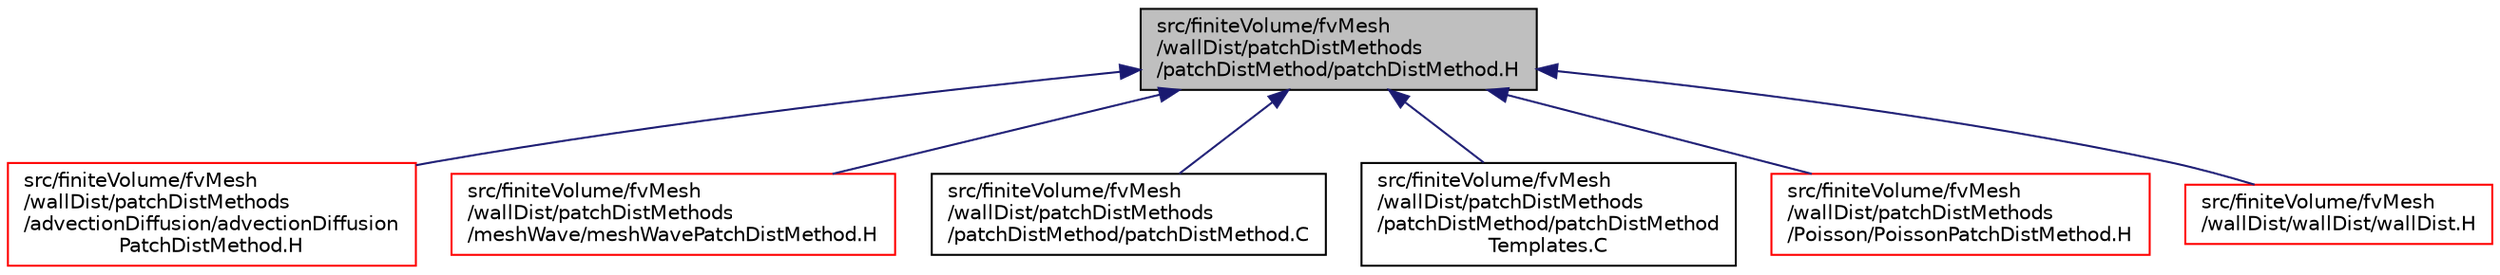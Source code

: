 digraph "src/finiteVolume/fvMesh/wallDist/patchDistMethods/patchDistMethod/patchDistMethod.H"
{
  bgcolor="transparent";
  edge [fontname="Helvetica",fontsize="10",labelfontname="Helvetica",labelfontsize="10"];
  node [fontname="Helvetica",fontsize="10",shape=record];
  Node1 [label="src/finiteVolume/fvMesh\l/wallDist/patchDistMethods\l/patchDistMethod/patchDistMethod.H",height=0.2,width=0.4,color="black", fillcolor="grey75", style="filled", fontcolor="black"];
  Node1 -> Node2 [dir="back",color="midnightblue",fontsize="10",style="solid",fontname="Helvetica"];
  Node2 [label="src/finiteVolume/fvMesh\l/wallDist/patchDistMethods\l/advectionDiffusion/advectionDiffusion\lPatchDistMethod.H",height=0.2,width=0.4,color="red",URL="$a05936.html"];
  Node1 -> Node3 [dir="back",color="midnightblue",fontsize="10",style="solid",fontname="Helvetica"];
  Node3 [label="src/finiteVolume/fvMesh\l/wallDist/patchDistMethods\l/meshWave/meshWavePatchDistMethod.H",height=0.2,width=0.4,color="red",URL="$a05938.html"];
  Node1 -> Node4 [dir="back",color="midnightblue",fontsize="10",style="solid",fontname="Helvetica"];
  Node4 [label="src/finiteVolume/fvMesh\l/wallDist/patchDistMethods\l/patchDistMethod/patchDistMethod.C",height=0.2,width=0.4,color="black",URL="$a05941.html"];
  Node1 -> Node5 [dir="back",color="midnightblue",fontsize="10",style="solid",fontname="Helvetica"];
  Node5 [label="src/finiteVolume/fvMesh\l/wallDist/patchDistMethods\l/patchDistMethod/patchDistMethod\lTemplates.C",height=0.2,width=0.4,color="black",URL="$a05943.html"];
  Node1 -> Node6 [dir="back",color="midnightblue",fontsize="10",style="solid",fontname="Helvetica"];
  Node6 [label="src/finiteVolume/fvMesh\l/wallDist/patchDistMethods\l/Poisson/PoissonPatchDistMethod.H",height=0.2,width=0.4,color="red",URL="$a05945.html"];
  Node1 -> Node7 [dir="back",color="midnightblue",fontsize="10",style="solid",fontname="Helvetica"];
  Node7 [label="src/finiteVolume/fvMesh\l/wallDist/wallDist/wallDist.H",height=0.2,width=0.4,color="red",URL="$a05947.html"];
}
